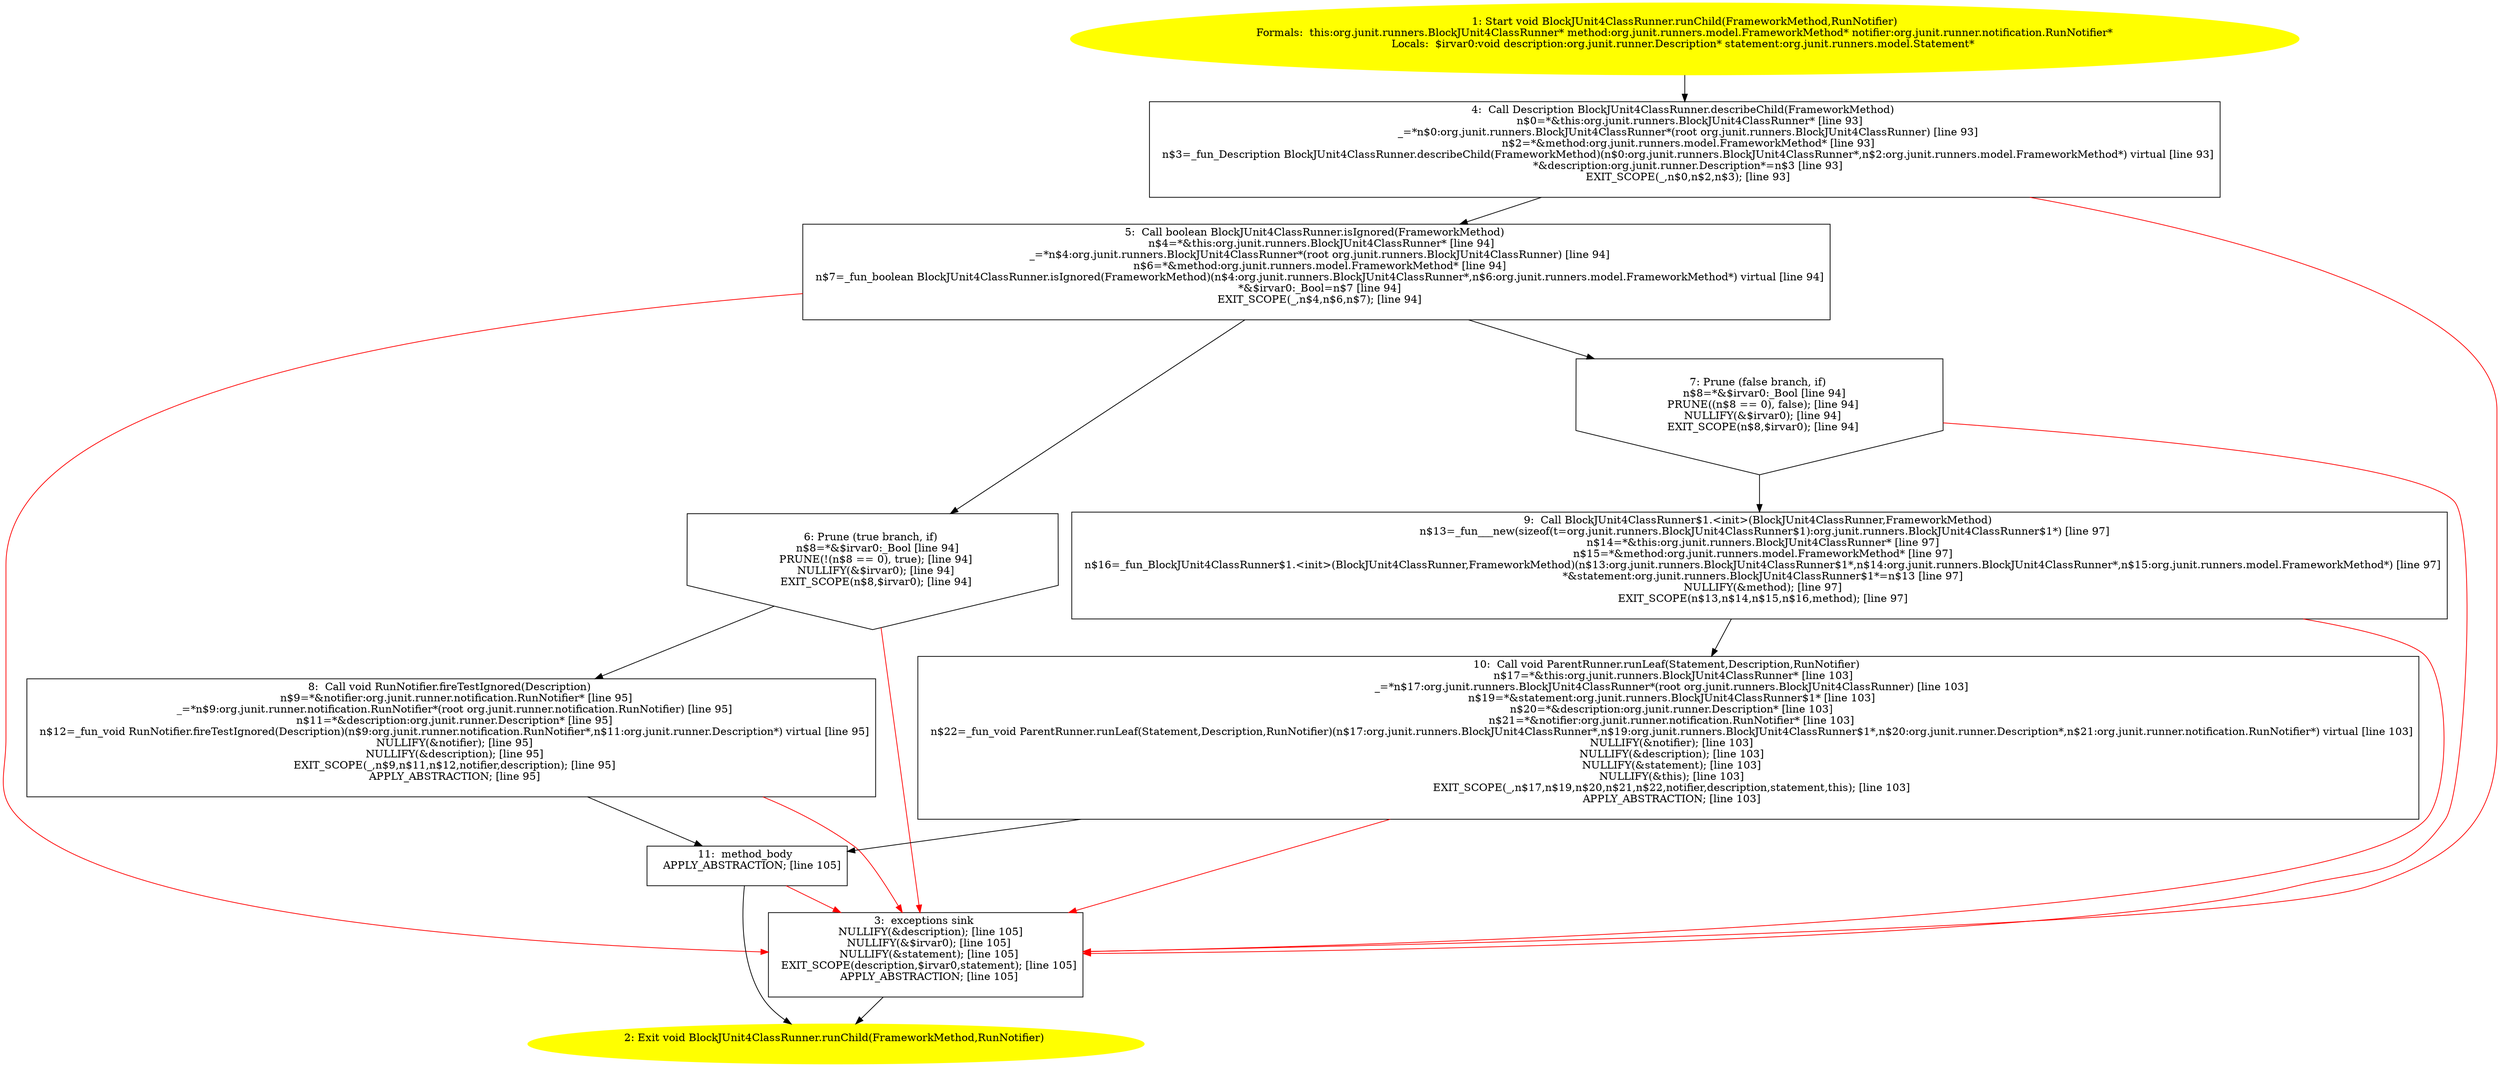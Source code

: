 /* @generated */
digraph cfg {
"org.junit.runners.BlockJUnit4ClassRunner.runChild(org.junit.runners.model.FrameworkMethod,org.junit..577fa0f39a88581a076c79eb76432e3c_1" [label="1: Start void BlockJUnit4ClassRunner.runChild(FrameworkMethod,RunNotifier)\nFormals:  this:org.junit.runners.BlockJUnit4ClassRunner* method:org.junit.runners.model.FrameworkMethod* notifier:org.junit.runner.notification.RunNotifier*\nLocals:  $irvar0:void description:org.junit.runner.Description* statement:org.junit.runners.model.Statement* \n  " color=yellow style=filled]
	

	 "org.junit.runners.BlockJUnit4ClassRunner.runChild(org.junit.runners.model.FrameworkMethod,org.junit..577fa0f39a88581a076c79eb76432e3c_1" -> "org.junit.runners.BlockJUnit4ClassRunner.runChild(org.junit.runners.model.FrameworkMethod,org.junit..577fa0f39a88581a076c79eb76432e3c_4" ;
"org.junit.runners.BlockJUnit4ClassRunner.runChild(org.junit.runners.model.FrameworkMethod,org.junit..577fa0f39a88581a076c79eb76432e3c_2" [label="2: Exit void BlockJUnit4ClassRunner.runChild(FrameworkMethod,RunNotifier) \n  " color=yellow style=filled]
	

"org.junit.runners.BlockJUnit4ClassRunner.runChild(org.junit.runners.model.FrameworkMethod,org.junit..577fa0f39a88581a076c79eb76432e3c_3" [label="3:  exceptions sink \n   NULLIFY(&description); [line 105]\n  NULLIFY(&$irvar0); [line 105]\n  NULLIFY(&statement); [line 105]\n  EXIT_SCOPE(description,$irvar0,statement); [line 105]\n  APPLY_ABSTRACTION; [line 105]\n " shape="box"]
	

	 "org.junit.runners.BlockJUnit4ClassRunner.runChild(org.junit.runners.model.FrameworkMethod,org.junit..577fa0f39a88581a076c79eb76432e3c_3" -> "org.junit.runners.BlockJUnit4ClassRunner.runChild(org.junit.runners.model.FrameworkMethod,org.junit..577fa0f39a88581a076c79eb76432e3c_2" ;
"org.junit.runners.BlockJUnit4ClassRunner.runChild(org.junit.runners.model.FrameworkMethod,org.junit..577fa0f39a88581a076c79eb76432e3c_4" [label="4:  Call Description BlockJUnit4ClassRunner.describeChild(FrameworkMethod) \n   n$0=*&this:org.junit.runners.BlockJUnit4ClassRunner* [line 93]\n  _=*n$0:org.junit.runners.BlockJUnit4ClassRunner*(root org.junit.runners.BlockJUnit4ClassRunner) [line 93]\n  n$2=*&method:org.junit.runners.model.FrameworkMethod* [line 93]\n  n$3=_fun_Description BlockJUnit4ClassRunner.describeChild(FrameworkMethod)(n$0:org.junit.runners.BlockJUnit4ClassRunner*,n$2:org.junit.runners.model.FrameworkMethod*) virtual [line 93]\n  *&description:org.junit.runner.Description*=n$3 [line 93]\n  EXIT_SCOPE(_,n$0,n$2,n$3); [line 93]\n " shape="box"]
	

	 "org.junit.runners.BlockJUnit4ClassRunner.runChild(org.junit.runners.model.FrameworkMethod,org.junit..577fa0f39a88581a076c79eb76432e3c_4" -> "org.junit.runners.BlockJUnit4ClassRunner.runChild(org.junit.runners.model.FrameworkMethod,org.junit..577fa0f39a88581a076c79eb76432e3c_5" ;
	 "org.junit.runners.BlockJUnit4ClassRunner.runChild(org.junit.runners.model.FrameworkMethod,org.junit..577fa0f39a88581a076c79eb76432e3c_4" -> "org.junit.runners.BlockJUnit4ClassRunner.runChild(org.junit.runners.model.FrameworkMethod,org.junit..577fa0f39a88581a076c79eb76432e3c_3" [color="red" ];
"org.junit.runners.BlockJUnit4ClassRunner.runChild(org.junit.runners.model.FrameworkMethod,org.junit..577fa0f39a88581a076c79eb76432e3c_5" [label="5:  Call boolean BlockJUnit4ClassRunner.isIgnored(FrameworkMethod) \n   n$4=*&this:org.junit.runners.BlockJUnit4ClassRunner* [line 94]\n  _=*n$4:org.junit.runners.BlockJUnit4ClassRunner*(root org.junit.runners.BlockJUnit4ClassRunner) [line 94]\n  n$6=*&method:org.junit.runners.model.FrameworkMethod* [line 94]\n  n$7=_fun_boolean BlockJUnit4ClassRunner.isIgnored(FrameworkMethod)(n$4:org.junit.runners.BlockJUnit4ClassRunner*,n$6:org.junit.runners.model.FrameworkMethod*) virtual [line 94]\n  *&$irvar0:_Bool=n$7 [line 94]\n  EXIT_SCOPE(_,n$4,n$6,n$7); [line 94]\n " shape="box"]
	

	 "org.junit.runners.BlockJUnit4ClassRunner.runChild(org.junit.runners.model.FrameworkMethod,org.junit..577fa0f39a88581a076c79eb76432e3c_5" -> "org.junit.runners.BlockJUnit4ClassRunner.runChild(org.junit.runners.model.FrameworkMethod,org.junit..577fa0f39a88581a076c79eb76432e3c_6" ;
	 "org.junit.runners.BlockJUnit4ClassRunner.runChild(org.junit.runners.model.FrameworkMethod,org.junit..577fa0f39a88581a076c79eb76432e3c_5" -> "org.junit.runners.BlockJUnit4ClassRunner.runChild(org.junit.runners.model.FrameworkMethod,org.junit..577fa0f39a88581a076c79eb76432e3c_7" ;
	 "org.junit.runners.BlockJUnit4ClassRunner.runChild(org.junit.runners.model.FrameworkMethod,org.junit..577fa0f39a88581a076c79eb76432e3c_5" -> "org.junit.runners.BlockJUnit4ClassRunner.runChild(org.junit.runners.model.FrameworkMethod,org.junit..577fa0f39a88581a076c79eb76432e3c_3" [color="red" ];
"org.junit.runners.BlockJUnit4ClassRunner.runChild(org.junit.runners.model.FrameworkMethod,org.junit..577fa0f39a88581a076c79eb76432e3c_6" [label="6: Prune (true branch, if) \n   n$8=*&$irvar0:_Bool [line 94]\n  PRUNE(!(n$8 == 0), true); [line 94]\n  NULLIFY(&$irvar0); [line 94]\n  EXIT_SCOPE(n$8,$irvar0); [line 94]\n " shape="invhouse"]
	

	 "org.junit.runners.BlockJUnit4ClassRunner.runChild(org.junit.runners.model.FrameworkMethod,org.junit..577fa0f39a88581a076c79eb76432e3c_6" -> "org.junit.runners.BlockJUnit4ClassRunner.runChild(org.junit.runners.model.FrameworkMethod,org.junit..577fa0f39a88581a076c79eb76432e3c_8" ;
	 "org.junit.runners.BlockJUnit4ClassRunner.runChild(org.junit.runners.model.FrameworkMethod,org.junit..577fa0f39a88581a076c79eb76432e3c_6" -> "org.junit.runners.BlockJUnit4ClassRunner.runChild(org.junit.runners.model.FrameworkMethod,org.junit..577fa0f39a88581a076c79eb76432e3c_3" [color="red" ];
"org.junit.runners.BlockJUnit4ClassRunner.runChild(org.junit.runners.model.FrameworkMethod,org.junit..577fa0f39a88581a076c79eb76432e3c_7" [label="7: Prune (false branch, if) \n   n$8=*&$irvar0:_Bool [line 94]\n  PRUNE((n$8 == 0), false); [line 94]\n  NULLIFY(&$irvar0); [line 94]\n  EXIT_SCOPE(n$8,$irvar0); [line 94]\n " shape="invhouse"]
	

	 "org.junit.runners.BlockJUnit4ClassRunner.runChild(org.junit.runners.model.FrameworkMethod,org.junit..577fa0f39a88581a076c79eb76432e3c_7" -> "org.junit.runners.BlockJUnit4ClassRunner.runChild(org.junit.runners.model.FrameworkMethod,org.junit..577fa0f39a88581a076c79eb76432e3c_9" ;
	 "org.junit.runners.BlockJUnit4ClassRunner.runChild(org.junit.runners.model.FrameworkMethod,org.junit..577fa0f39a88581a076c79eb76432e3c_7" -> "org.junit.runners.BlockJUnit4ClassRunner.runChild(org.junit.runners.model.FrameworkMethod,org.junit..577fa0f39a88581a076c79eb76432e3c_3" [color="red" ];
"org.junit.runners.BlockJUnit4ClassRunner.runChild(org.junit.runners.model.FrameworkMethod,org.junit..577fa0f39a88581a076c79eb76432e3c_8" [label="8:  Call void RunNotifier.fireTestIgnored(Description) \n   n$9=*&notifier:org.junit.runner.notification.RunNotifier* [line 95]\n  _=*n$9:org.junit.runner.notification.RunNotifier*(root org.junit.runner.notification.RunNotifier) [line 95]\n  n$11=*&description:org.junit.runner.Description* [line 95]\n  n$12=_fun_void RunNotifier.fireTestIgnored(Description)(n$9:org.junit.runner.notification.RunNotifier*,n$11:org.junit.runner.Description*) virtual [line 95]\n  NULLIFY(&notifier); [line 95]\n  NULLIFY(&description); [line 95]\n  EXIT_SCOPE(_,n$9,n$11,n$12,notifier,description); [line 95]\n  APPLY_ABSTRACTION; [line 95]\n " shape="box"]
	

	 "org.junit.runners.BlockJUnit4ClassRunner.runChild(org.junit.runners.model.FrameworkMethod,org.junit..577fa0f39a88581a076c79eb76432e3c_8" -> "org.junit.runners.BlockJUnit4ClassRunner.runChild(org.junit.runners.model.FrameworkMethod,org.junit..577fa0f39a88581a076c79eb76432e3c_11" ;
	 "org.junit.runners.BlockJUnit4ClassRunner.runChild(org.junit.runners.model.FrameworkMethod,org.junit..577fa0f39a88581a076c79eb76432e3c_8" -> "org.junit.runners.BlockJUnit4ClassRunner.runChild(org.junit.runners.model.FrameworkMethod,org.junit..577fa0f39a88581a076c79eb76432e3c_3" [color="red" ];
"org.junit.runners.BlockJUnit4ClassRunner.runChild(org.junit.runners.model.FrameworkMethod,org.junit..577fa0f39a88581a076c79eb76432e3c_9" [label="9:  Call BlockJUnit4ClassRunner$1.<init>(BlockJUnit4ClassRunner,FrameworkMethod) \n   n$13=_fun___new(sizeof(t=org.junit.runners.BlockJUnit4ClassRunner$1):org.junit.runners.BlockJUnit4ClassRunner$1*) [line 97]\n  n$14=*&this:org.junit.runners.BlockJUnit4ClassRunner* [line 97]\n  n$15=*&method:org.junit.runners.model.FrameworkMethod* [line 97]\n  n$16=_fun_BlockJUnit4ClassRunner$1.<init>(BlockJUnit4ClassRunner,FrameworkMethod)(n$13:org.junit.runners.BlockJUnit4ClassRunner$1*,n$14:org.junit.runners.BlockJUnit4ClassRunner*,n$15:org.junit.runners.model.FrameworkMethod*) [line 97]\n  *&statement:org.junit.runners.BlockJUnit4ClassRunner$1*=n$13 [line 97]\n  NULLIFY(&method); [line 97]\n  EXIT_SCOPE(n$13,n$14,n$15,n$16,method); [line 97]\n " shape="box"]
	

	 "org.junit.runners.BlockJUnit4ClassRunner.runChild(org.junit.runners.model.FrameworkMethod,org.junit..577fa0f39a88581a076c79eb76432e3c_9" -> "org.junit.runners.BlockJUnit4ClassRunner.runChild(org.junit.runners.model.FrameworkMethod,org.junit..577fa0f39a88581a076c79eb76432e3c_10" ;
	 "org.junit.runners.BlockJUnit4ClassRunner.runChild(org.junit.runners.model.FrameworkMethod,org.junit..577fa0f39a88581a076c79eb76432e3c_9" -> "org.junit.runners.BlockJUnit4ClassRunner.runChild(org.junit.runners.model.FrameworkMethod,org.junit..577fa0f39a88581a076c79eb76432e3c_3" [color="red" ];
"org.junit.runners.BlockJUnit4ClassRunner.runChild(org.junit.runners.model.FrameworkMethod,org.junit..577fa0f39a88581a076c79eb76432e3c_10" [label="10:  Call void ParentRunner.runLeaf(Statement,Description,RunNotifier) \n   n$17=*&this:org.junit.runners.BlockJUnit4ClassRunner* [line 103]\n  _=*n$17:org.junit.runners.BlockJUnit4ClassRunner*(root org.junit.runners.BlockJUnit4ClassRunner) [line 103]\n  n$19=*&statement:org.junit.runners.BlockJUnit4ClassRunner$1* [line 103]\n  n$20=*&description:org.junit.runner.Description* [line 103]\n  n$21=*&notifier:org.junit.runner.notification.RunNotifier* [line 103]\n  n$22=_fun_void ParentRunner.runLeaf(Statement,Description,RunNotifier)(n$17:org.junit.runners.BlockJUnit4ClassRunner*,n$19:org.junit.runners.BlockJUnit4ClassRunner$1*,n$20:org.junit.runner.Description*,n$21:org.junit.runner.notification.RunNotifier*) virtual [line 103]\n  NULLIFY(&notifier); [line 103]\n  NULLIFY(&description); [line 103]\n  NULLIFY(&statement); [line 103]\n  NULLIFY(&this); [line 103]\n  EXIT_SCOPE(_,n$17,n$19,n$20,n$21,n$22,notifier,description,statement,this); [line 103]\n  APPLY_ABSTRACTION; [line 103]\n " shape="box"]
	

	 "org.junit.runners.BlockJUnit4ClassRunner.runChild(org.junit.runners.model.FrameworkMethod,org.junit..577fa0f39a88581a076c79eb76432e3c_10" -> "org.junit.runners.BlockJUnit4ClassRunner.runChild(org.junit.runners.model.FrameworkMethod,org.junit..577fa0f39a88581a076c79eb76432e3c_11" ;
	 "org.junit.runners.BlockJUnit4ClassRunner.runChild(org.junit.runners.model.FrameworkMethod,org.junit..577fa0f39a88581a076c79eb76432e3c_10" -> "org.junit.runners.BlockJUnit4ClassRunner.runChild(org.junit.runners.model.FrameworkMethod,org.junit..577fa0f39a88581a076c79eb76432e3c_3" [color="red" ];
"org.junit.runners.BlockJUnit4ClassRunner.runChild(org.junit.runners.model.FrameworkMethod,org.junit..577fa0f39a88581a076c79eb76432e3c_11" [label="11:  method_body \n   APPLY_ABSTRACTION; [line 105]\n " shape="box"]
	

	 "org.junit.runners.BlockJUnit4ClassRunner.runChild(org.junit.runners.model.FrameworkMethod,org.junit..577fa0f39a88581a076c79eb76432e3c_11" -> "org.junit.runners.BlockJUnit4ClassRunner.runChild(org.junit.runners.model.FrameworkMethod,org.junit..577fa0f39a88581a076c79eb76432e3c_2" ;
	 "org.junit.runners.BlockJUnit4ClassRunner.runChild(org.junit.runners.model.FrameworkMethod,org.junit..577fa0f39a88581a076c79eb76432e3c_11" -> "org.junit.runners.BlockJUnit4ClassRunner.runChild(org.junit.runners.model.FrameworkMethod,org.junit..577fa0f39a88581a076c79eb76432e3c_3" [color="red" ];
}
